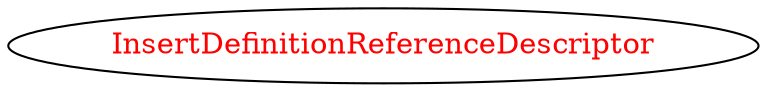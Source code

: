 digraph dependencyGraph {
 concentrate=true;
 ranksep="2.0";
 rankdir="LR"; 
 splines="ortho";
"InsertDefinitionReferenceDescriptor" [fontcolor="red"];
}